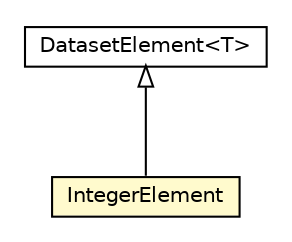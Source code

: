 #!/usr/local/bin/dot
#
# Class diagram 
# Generated by UMLGraph version 5.2 (http://www.umlgraph.org/)
#

digraph G {
	edge [fontname="Helvetica",fontsize=10,labelfontname="Helvetica",labelfontsize=10];
	node [fontname="Helvetica",fontsize=10,shape=plaintext];
	nodesep=0.25;
	ranksep=0.5;
	// it.unica.foresee.datasets.IntegerElement
	c1640 [label=<<table title="it.unica.foresee.datasets.IntegerElement" border="0" cellborder="1" cellspacing="0" cellpadding="2" port="p" bgcolor="lemonChiffon" href="./IntegerElement.html">
		<tr><td><table border="0" cellspacing="0" cellpadding="1">
<tr><td align="center" balign="center"> IntegerElement </td></tr>
		</table></td></tr>
		</table>>, fontname="Helvetica", fontcolor="black", fontsize=10.0];
	// it.unica.foresee.datasets.DatasetElement<T>
	c1643 [label=<<table title="it.unica.foresee.datasets.DatasetElement" border="0" cellborder="1" cellspacing="0" cellpadding="2" port="p" href="./DatasetElement.html">
		<tr><td><table border="0" cellspacing="0" cellpadding="1">
<tr><td align="center" balign="center"> DatasetElement&lt;T&gt; </td></tr>
		</table></td></tr>
		</table>>, fontname="Helvetica", fontcolor="black", fontsize=10.0];
	//it.unica.foresee.datasets.IntegerElement extends it.unica.foresee.datasets.DatasetElement<java.lang.Integer>
	c1643:p -> c1640:p [dir=back,arrowtail=empty];
}

